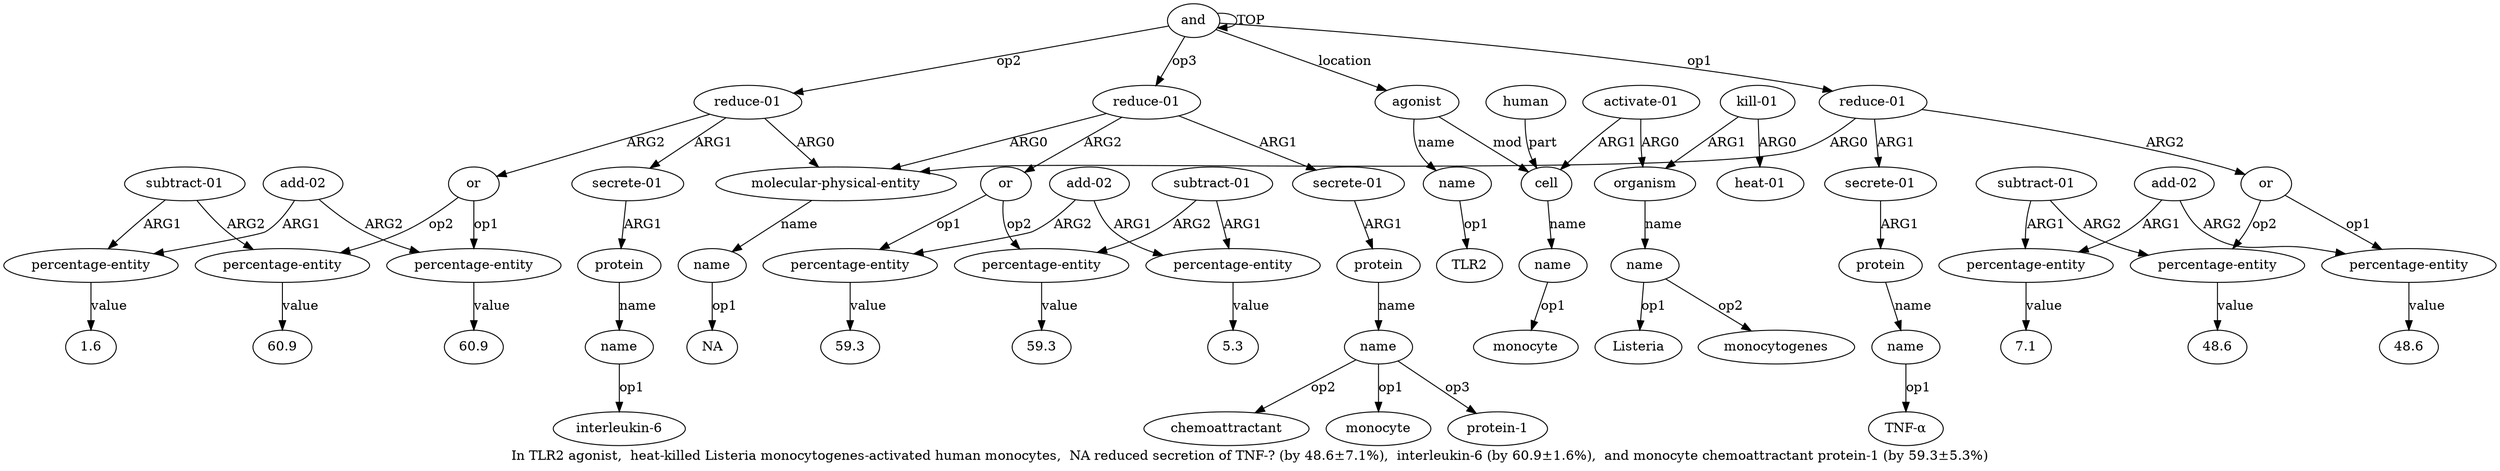 digraph  {
	graph [label="In TLR2 agonist,  heat-killed Listeria monocytogenes-activated human monocytes,  NA reduced secretion of TNF-? (by 48.6±7.1%),  \
interleukin-6 (by 60.9±1.6%),  and monocyte chemoattractant protein-1 (by 59.3±5.3%)"];
	node [label="\N"];
	a20	 [color=black,
		gold_ind=20,
		gold_label="percentage-entity",
		label="percentage-entity",
		test_ind=20,
		test_label="percentage-entity"];
	"a20 1.6"	 [color=black,
		gold_ind=-1,
		gold_label=1.6,
		label=1.6,
		test_ind=-1,
		test_label=1.6];
	a20 -> "a20 1.6" [key=0,
	color=black,
	gold_label=value,
	label=value,
	test_label=value];
a21 [color=black,
	gold_ind=21,
	gold_label="percentage-entity",
	label="percentage-entity",
	test_ind=21,
	test_label="percentage-entity"];
"a21 60.9" [color=black,
	gold_ind=-1,
	gold_label=60.9,
	label=60.9,
	test_ind=-1,
	test_label=60.9];
a21 -> "a21 60.9" [key=0,
color=black,
gold_label=value,
label=value,
test_label=value];
a22 [color=black,
gold_ind=22,
gold_label="subtract-01",
label="subtract-01",
test_ind=22,
test_label="subtract-01"];
a22 -> a20 [key=0,
color=black,
gold_label=ARG1,
label=ARG1,
test_label=ARG1];
a22 -> a21 [key=0,
color=black,
gold_label=ARG2,
label=ARG2,
test_label=ARG2];
a23 [color=black,
gold_ind=23,
gold_label="reduce-01",
label="reduce-01",
test_ind=23,
test_label="reduce-01"];
a24 [color=black,
gold_ind=24,
gold_label="secrete-01",
label="secrete-01",
test_ind=24,
test_label="secrete-01"];
a23 -> a24 [key=0,
color=black,
gold_label=ARG1,
label=ARG1,
test_label=ARG1];
a27 [color=black,
gold_ind=27,
gold_label=or,
label=or,
test_ind=27,
test_label=or];
a23 -> a27 [key=0,
color=black,
gold_label=ARG2,
label=ARG2,
test_label=ARG2];
a2 [color=black,
gold_ind=2,
gold_label="molecular-physical-entity",
label="molecular-physical-entity",
test_ind=2,
test_label="molecular-physical-entity"];
a23 -> a2 [key=0,
color=black,
gold_label=ARG0,
label=ARG0,
test_label=ARG0];
a25 [color=black,
gold_ind=25,
gold_label=protein,
label=protein,
test_ind=25,
test_label=protein];
a24 -> a25 [key=0,
color=black,
gold_label=ARG1,
label=ARG1,
test_label=ARG1];
a26 [color=black,
gold_ind=26,
gold_label=name,
label=name,
test_ind=26,
test_label=name];
a25 -> a26 [key=0,
color=black,
gold_label=name,
label=name,
test_label=name];
"a26 chemoattractant" [color=black,
gold_ind=-1,
gold_label=chemoattractant,
label=chemoattractant,
test_ind=-1,
test_label=chemoattractant];
a26 -> "a26 chemoattractant" [key=0,
color=black,
gold_label=op2,
label=op2,
test_label=op2];
"a26 monocyte" [color=black,
gold_ind=-1,
gold_label=monocyte,
label=monocyte,
test_ind=-1,
test_label=monocyte];
a26 -> "a26 monocyte" [key=0,
color=black,
gold_label=op1,
label=op1,
test_label=op1];
"a26 protein-1" [color=black,
gold_ind=-1,
gold_label="protein-1",
label="protein-1",
test_ind=-1,
test_label="protein-1"];
a26 -> "a26 protein-1" [key=0,
color=black,
gold_label=op3,
label=op3,
test_label=op3];
a28 [color=black,
gold_ind=28,
gold_label="percentage-entity",
label="percentage-entity",
test_ind=28,
test_label="percentage-entity"];
a27 -> a28 [key=0,
color=black,
gold_label=op1,
label=op1,
test_label=op1];
a31 [color=black,
gold_ind=31,
gold_label="percentage-entity",
label="percentage-entity",
test_ind=31,
test_label="percentage-entity"];
a27 -> a31 [key=0,
color=black,
gold_label=op2,
label=op2,
test_label=op2];
"a28 59.3" [color=black,
gold_ind=-1,
gold_label=59.3,
label=59.3,
test_ind=-1,
test_label=59.3];
a28 -> "a28 59.3" [key=0,
color=black,
gold_label=value,
label=value,
test_label=value];
a29 [color=black,
gold_ind=29,
gold_label="add-02",
label="add-02",
test_ind=29,
test_label="add-02"];
a29 -> a28 [key=0,
color=black,
gold_label=ARG2,
label=ARG2,
test_label=ARG2];
a30 [color=black,
gold_ind=30,
gold_label="percentage-entity",
label="percentage-entity",
test_ind=30,
test_label="percentage-entity"];
a29 -> a30 [key=0,
color=black,
gold_label=ARG1,
label=ARG1,
test_label=ARG1];
"a16 interleukin-6" [color=black,
gold_ind=-1,
gold_label="interleukin-6",
label="interleukin-6",
test_ind=-1,
test_label="interleukin-6"];
"a31 59.3" [color=black,
gold_ind=-1,
gold_label=59.3,
label=59.3,
test_ind=-1,
test_label=59.3];
a31 -> "a31 59.3" [key=0,
color=black,
gold_label=value,
label=value,
test_label=value];
"a10 7.1" [color=black,
gold_ind=-1,
gold_label=7.1,
label=7.1,
test_ind=-1,
test_label=7.1];
"a30 5.3" [color=black,
gold_ind=-1,
gold_label=5.3,
label=5.3,
test_ind=-1,
test_label=5.3];
a30 -> "a30 5.3" [key=0,
color=black,
gold_label=value,
label=value,
test_label=value];
a37 [color=black,
gold_ind=37,
gold_label=human,
label=human,
test_ind=37,
test_label=human];
a35 [color=black,
gold_ind=35,
gold_label=cell,
label=cell,
test_ind=35,
test_label=cell];
a37 -> a35 [key=0,
color=black,
gold_label=part,
label=part,
test_label=part];
a36 [color=black,
gold_ind=36,
gold_label=name,
label=name,
test_ind=36,
test_label=name];
"a36 monocyte" [color=black,
gold_ind=-1,
gold_label=monocyte,
label=monocyte,
test_ind=-1,
test_label=monocyte];
a36 -> "a36 monocyte" [key=0,
color=black,
gold_label=op1,
label=op1,
test_label=op1];
a33 [color=black,
gold_ind=33,
gold_label=agonist,
label=agonist,
test_ind=33,
test_label=agonist];
a33 -> a35 [key=0,
color=black,
gold_label=mod,
label=mod,
test_label=mod];
a34 [color=black,
gold_ind=34,
gold_label=name,
label=name,
test_ind=34,
test_label=name];
a33 -> a34 [key=0,
color=black,
gold_label=name,
label=name,
test_label=name];
a35 -> a36 [key=0,
color=black,
gold_label=name,
label=name,
test_label=name];
"a8 48.6" [color=black,
gold_ind=-1,
gold_label=48.6,
label=48.6,
test_ind=-1,
test_label=48.6];
"a34 TLR2" [color=black,
gold_ind=-1,
gold_label=TLR2,
label=TLR2,
test_ind=-1,
test_label=TLR2];
a34 -> "a34 TLR2" [key=0,
color=black,
gold_label=op1,
label=op1,
test_label=op1];
"a40 Listeria" [color=black,
gold_ind=-1,
gold_label=Listeria,
label=Listeria,
test_ind=-1,
test_label=Listeria];
"a11 48.6" [color=black,
gold_ind=-1,
gold_label=48.6,
label=48.6,
test_ind=-1,
test_label=48.6];
a32 [color=black,
gold_ind=32,
gold_label="subtract-01",
label="subtract-01",
test_ind=32,
test_label="subtract-01"];
a32 -> a31 [key=0,
color=black,
gold_label=ARG2,
label=ARG2,
test_label=ARG2];
a32 -> a30 [key=0,
color=black,
gold_label=ARG1,
label=ARG1,
test_label=ARG1];
a15 [color=black,
gold_ind=15,
gold_label=protein,
label=protein,
test_ind=15,
test_label=protein];
a16 [color=black,
gold_ind=16,
gold_label=name,
label=name,
test_ind=16,
test_label=name];
a15 -> a16 [key=0,
color=black,
gold_label=name,
label=name,
test_label=name];
a14 [color=black,
gold_ind=14,
gold_label="secrete-01",
label="secrete-01",
test_ind=14,
test_label="secrete-01"];
a14 -> a15 [key=0,
color=black,
gold_label=ARG1,
label=ARG1,
test_label=ARG1];
a17 [color=black,
gold_ind=17,
gold_label=or,
label=or,
test_ind=17,
test_label=or];
a17 -> a21 [key=0,
color=black,
gold_label=op2,
label=op2,
test_label=op2];
a18 [color=black,
gold_ind=18,
gold_label="percentage-entity",
label="percentage-entity",
test_ind=18,
test_label="percentage-entity"];
a17 -> a18 [key=0,
color=black,
gold_label=op1,
label=op1,
test_label=op1];
a16 -> "a16 interleukin-6" [key=0,
color=black,
gold_label=op1,
label=op1,
test_label=op1];
a11 [color=black,
gold_ind=11,
gold_label="percentage-entity",
label="percentage-entity",
test_ind=11,
test_label="percentage-entity"];
a11 -> "a11 48.6" [key=0,
color=black,
gold_label=value,
label=value,
test_label=value];
a10 [color=black,
gold_ind=10,
gold_label="percentage-entity",
label="percentage-entity",
test_ind=10,
test_label="percentage-entity"];
a10 -> "a10 7.1" [key=0,
color=black,
gold_label=value,
label=value,
test_label=value];
a13 [color=black,
gold_ind=13,
gold_label="reduce-01",
label="reduce-01",
test_ind=13,
test_label="reduce-01"];
a13 -> a14 [key=0,
color=black,
gold_label=ARG1,
label=ARG1,
test_label=ARG1];
a13 -> a17 [key=0,
color=black,
gold_label=ARG2,
label=ARG2,
test_label=ARG2];
a13 -> a2 [key=0,
color=black,
gold_label=ARG0,
label=ARG0,
test_label=ARG0];
a12 [color=black,
gold_ind=12,
gold_label="subtract-01",
label="subtract-01",
test_ind=12,
test_label="subtract-01"];
a12 -> a11 [key=0,
color=black,
gold_label=ARG2,
label=ARG2,
test_label=ARG2];
a12 -> a10 [key=0,
color=black,
gold_label=ARG1,
label=ARG1,
test_label=ARG1];
"a40 monocytogenes" [color=black,
gold_ind=-1,
gold_label=monocytogenes,
label=monocytogenes,
test_ind=-1,
test_label=monocytogenes];
a39 [color=black,
gold_ind=39,
gold_label=organism,
label=organism,
test_ind=39,
test_label=organism];
a40 [color=black,
gold_ind=40,
gold_label=name,
label=name,
test_ind=40,
test_label=name];
a39 -> a40 [key=0,
color=black,
gold_label=name,
label=name,
test_label=name];
a38 [color=black,
gold_ind=38,
gold_label="activate-01",
label="activate-01",
test_ind=38,
test_label="activate-01"];
a38 -> a35 [key=0,
color=black,
gold_label=ARG1,
label=ARG1,
test_label=ARG1];
a38 -> a39 [key=0,
color=black,
gold_label=ARG0,
label=ARG0,
test_label=ARG0];
a19 [color=black,
gold_ind=19,
gold_label="add-02",
label="add-02",
test_ind=19,
test_label="add-02"];
a19 -> a20 [key=0,
color=black,
gold_label=ARG1,
label=ARG1,
test_label=ARG1];
a19 -> a18 [key=0,
color=black,
gold_label=ARG2,
label=ARG2,
test_label=ARG2];
"a18 60.9" [color=black,
gold_ind=-1,
gold_label=60.9,
label=60.9,
test_ind=-1,
test_label=60.9];
a18 -> "a18 60.9" [key=0,
color=black,
gold_label=value,
label=value,
test_label=value];
a1 [color=black,
gold_ind=1,
gold_label="reduce-01",
label="reduce-01",
test_ind=1,
test_label="reduce-01"];
a1 -> a2 [key=0,
color=black,
gold_label=ARG0,
label=ARG0,
test_label=ARG0];
a4 [color=black,
gold_ind=4,
gold_label="secrete-01",
label="secrete-01",
test_ind=4,
test_label="secrete-01"];
a1 -> a4 [key=0,
color=black,
gold_label=ARG1,
label=ARG1,
test_label=ARG1];
a7 [color=black,
gold_ind=7,
gold_label=or,
label=or,
test_ind=7,
test_label=or];
a1 -> a7 [key=0,
color=black,
gold_label=ARG2,
label=ARG2,
test_label=ARG2];
a0 [color=black,
gold_ind=0,
gold_label=and,
label=and,
test_ind=0,
test_label=and];
a0 -> a23 [key=0,
color=black,
gold_label=op3,
label=op3,
test_label=op3];
a0 -> a33 [key=0,
color=black,
gold_label=location,
label=location,
test_label=location];
a0 -> a13 [key=0,
color=black,
gold_label=op2,
label=op2,
test_label=op2];
a0 -> a1 [key=0,
color=black,
gold_label=op1,
label=op1,
test_label=op1];
a0 -> a0 [key=0,
color=black,
gold_label=TOP,
label=TOP,
test_label=TOP];
a3 [color=black,
gold_ind=3,
gold_label=name,
label=name,
test_ind=3,
test_label=name];
"a3 NA" [color=black,
gold_ind=-1,
gold_label=NA,
label=NA,
test_ind=-1,
test_label=NA];
a3 -> "a3 NA" [key=0,
color=black,
gold_label=op1,
label=op1,
test_label=op1];
a2 -> a3 [key=0,
color=black,
gold_label=name,
label=name,
test_label=name];
a5 [color=black,
gold_ind=5,
gold_label=protein,
label=protein,
test_ind=5,
test_label=protein];
a6 [color=black,
gold_ind=6,
gold_label=name,
label=name,
test_ind=6,
test_label=name];
a5 -> a6 [key=0,
color=black,
gold_label=name,
label=name,
test_label=name];
a4 -> a5 [key=0,
color=black,
gold_label=ARG1,
label=ARG1,
test_label=ARG1];
a7 -> a11 [key=0,
color=black,
gold_label=op2,
label=op2,
test_label=op2];
a8 [color=black,
gold_ind=8,
gold_label="percentage-entity",
label="percentage-entity",
test_ind=8,
test_label="percentage-entity"];
a7 -> a8 [key=0,
color=black,
gold_label=op1,
label=op1,
test_label=op1];
"a6 TNF-α" [color=black,
gold_ind=-1,
gold_label="TNF-α",
label="TNF-α",
test_ind=-1,
test_label="TNF-α"];
a6 -> "a6 TNF-α" [key=0,
color=black,
gold_label=op1,
label=op1,
test_label=op1];
a9 [color=black,
gold_ind=9,
gold_label="add-02",
label="add-02",
test_ind=9,
test_label="add-02"];
a9 -> a10 [key=0,
color=black,
gold_label=ARG1,
label=ARG1,
test_label=ARG1];
a9 -> a8 [key=0,
color=black,
gold_label=ARG2,
label=ARG2,
test_label=ARG2];
a8 -> "a8 48.6" [key=0,
color=black,
gold_label=value,
label=value,
test_label=value];
a42 [color=black,
gold_ind=42,
gold_label="heat-01",
label="heat-01",
test_ind=42,
test_label="heat-01"];
a40 -> "a40 Listeria" [key=0,
color=black,
gold_label=op1,
label=op1,
test_label=op1];
a40 -> "a40 monocytogenes" [key=0,
color=black,
gold_label=op2,
label=op2,
test_label=op2];
a41 [color=black,
gold_ind=41,
gold_label="kill-01",
label="kill-01",
test_ind=41,
test_label="kill-01"];
a41 -> a39 [key=0,
color=black,
gold_label=ARG1,
label=ARG1,
test_label=ARG1];
a41 -> a42 [key=0,
color=black,
gold_label=ARG0,
label=ARG0,
test_label=ARG0];
}
